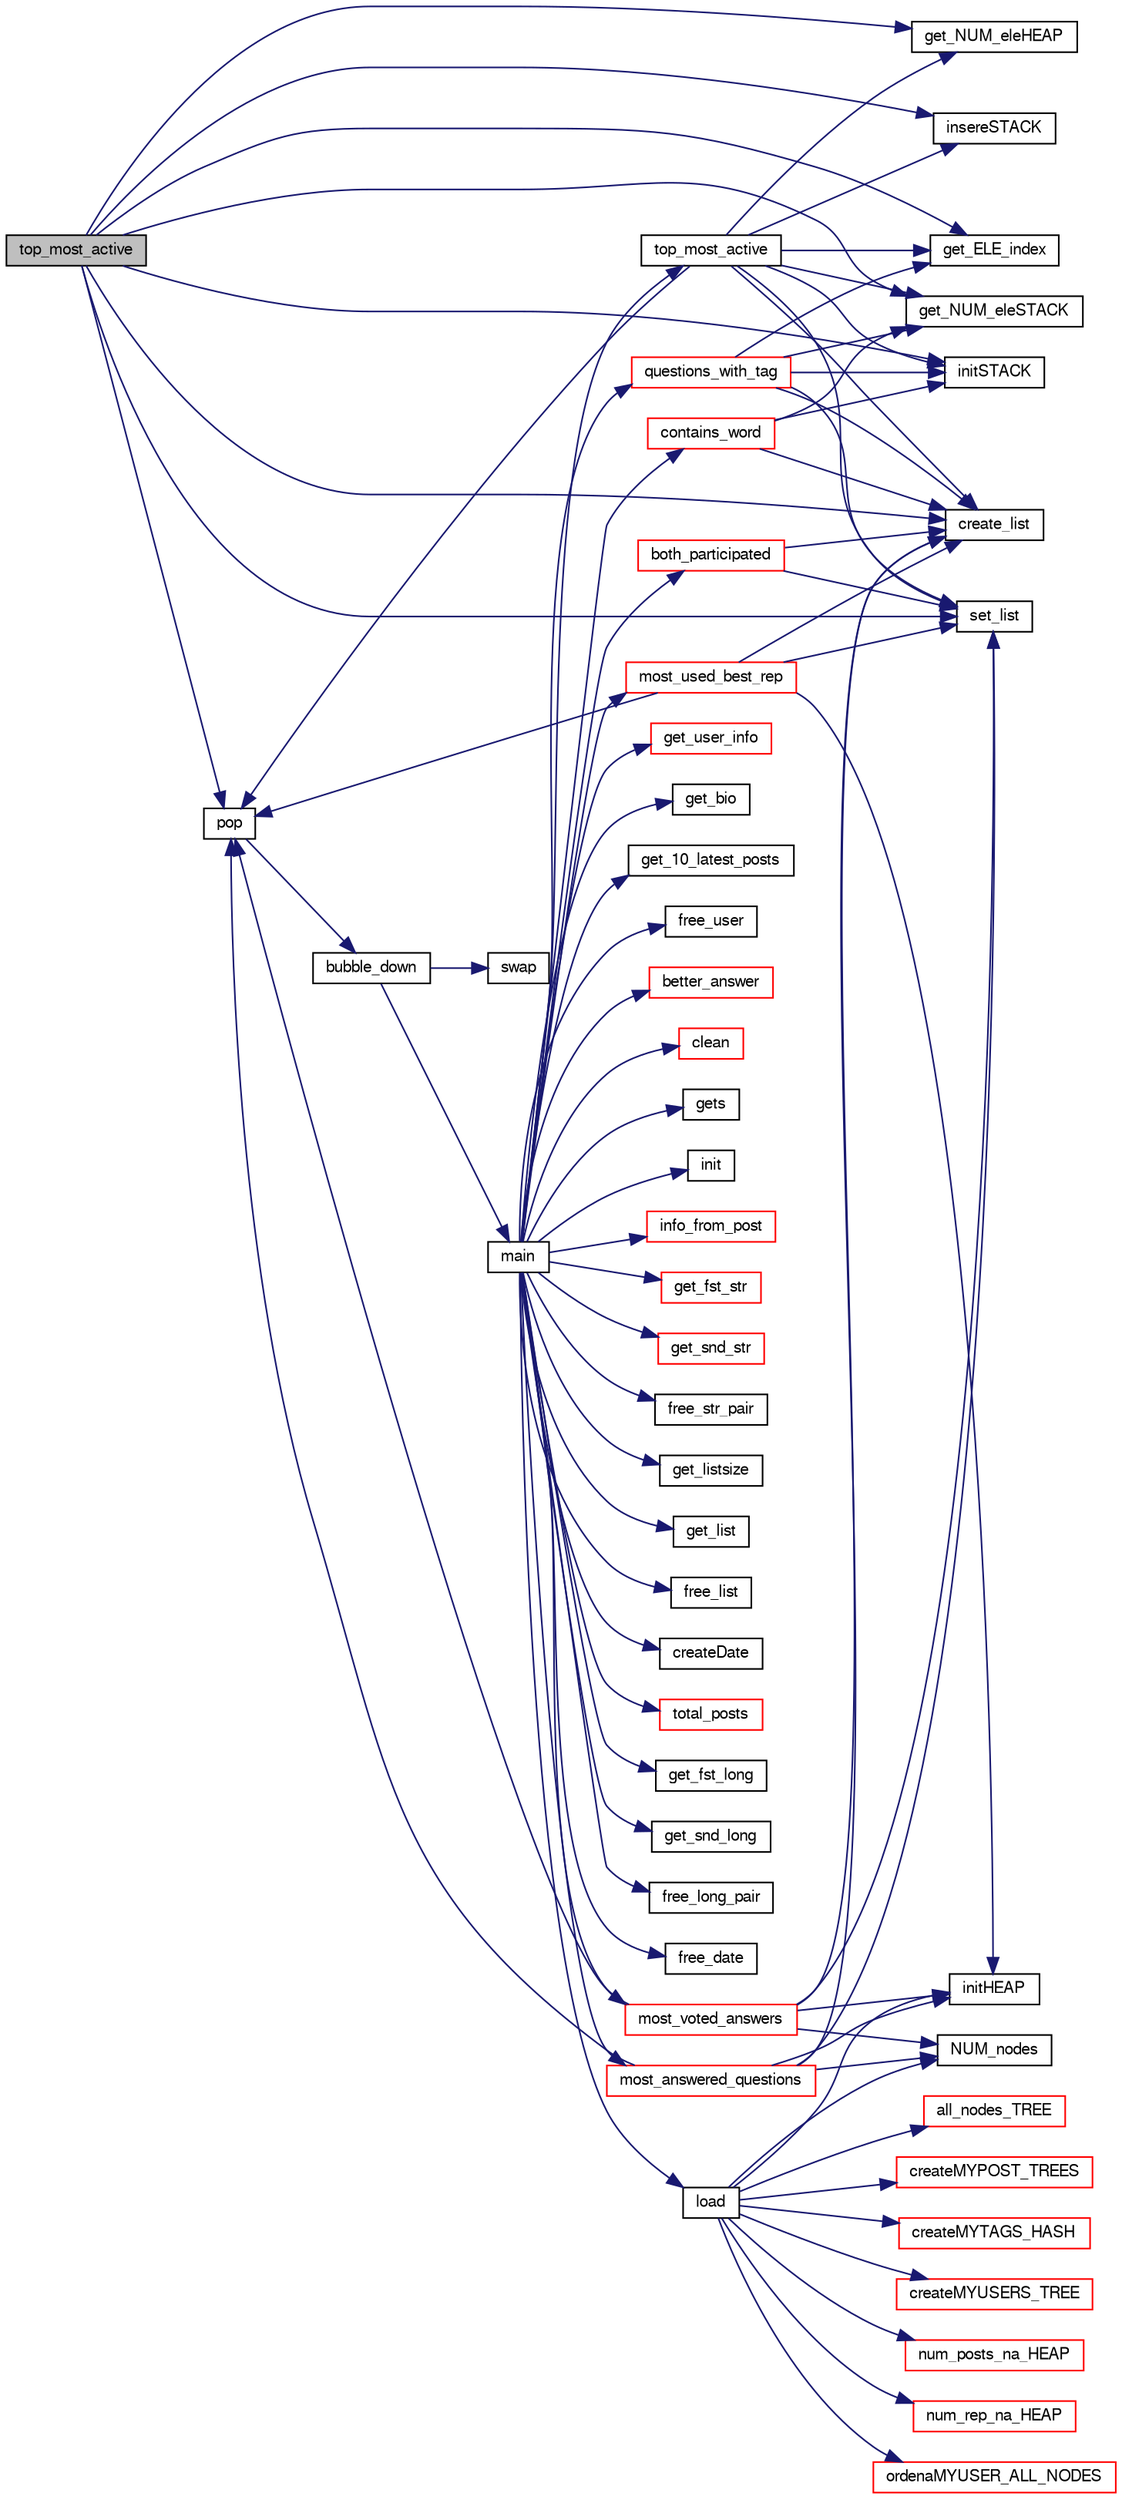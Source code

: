 digraph "top_most_active"
{
  edge [fontname="FreeSans",fontsize="10",labelfontname="FreeSans",labelfontsize="10"];
  node [fontname="FreeSans",fontsize="10",shape=record];
  rankdir="LR";
  Node1 [label="top_most_active",height=0.2,width=0.4,color="black", fillcolor="grey75", style="filled", fontcolor="black"];
  Node1 -> Node2 [color="midnightblue",fontsize="10",style="solid",fontname="FreeSans"];
  Node2 [label="create_list",height=0.2,width=0.4,color="black", fillcolor="white", style="filled",URL="$list_8c.html#ac493f609072d58e2fedebea0e970cccf"];
  Node1 -> Node3 [color="midnightblue",fontsize="10",style="solid",fontname="FreeSans"];
  Node3 [label="get_ELE_index",height=0.2,width=0.4,color="black", fillcolor="white", style="filled",URL="$myheap_8c.html#a56c64ef125b8197fc4c1fe2b6f5d9246",tooltip="Função que devolve o elemento numa dada posição. "];
  Node1 -> Node4 [color="midnightblue",fontsize="10",style="solid",fontname="FreeSans"];
  Node4 [label="get_NUM_eleHEAP",height=0.2,width=0.4,color="black", fillcolor="white", style="filled",URL="$myheap_8c.html#a6c8800720431a0532ec419b602312e90",tooltip="Função que calcula o número de elementos na heap. "];
  Node1 -> Node5 [color="midnightblue",fontsize="10",style="solid",fontname="FreeSans"];
  Node5 [label="get_NUM_eleSTACK",height=0.2,width=0.4,color="black", fillcolor="white", style="filled",URL="$myheap_8c.html#a29d435d9fdcfcb3219b13f5a2c68b2d7",tooltip="Função que calcula o número de elementos na stack. "];
  Node1 -> Node6 [color="midnightblue",fontsize="10",style="solid",fontname="FreeSans"];
  Node6 [label="initSTACK",height=0.2,width=0.4,color="black", fillcolor="white", style="filled",URL="$myheap_8c.html#a6488363349a060635e8e1532e98a7b50",tooltip="Função que inicializa uma stack. "];
  Node1 -> Node7 [color="midnightblue",fontsize="10",style="solid",fontname="FreeSans"];
  Node7 [label="insereSTACK",height=0.2,width=0.4,color="black", fillcolor="white", style="filled",URL="$myheap_8c.html#ab981b6fd5642e51aa82b38fa4e046d7d",tooltip="Função insere um elemento na stack. "];
  Node1 -> Node8 [color="midnightblue",fontsize="10",style="solid",fontname="FreeSans"];
  Node8 [label="pop",height=0.2,width=0.4,color="black", fillcolor="white", style="filled",URL="$myheap_8c.html#a835a400b71780f44bd1e8e00afe03e25",tooltip="Função que retira um elemento na heap. "];
  Node8 -> Node9 [color="midnightblue",fontsize="10",style="solid",fontname="FreeSans"];
  Node9 [label="bubble_down",height=0.2,width=0.4,color="black", fillcolor="white", style="filled",URL="$myheap_8c.html#a8060dd960c3242b7250e5a7d730593d6",tooltip="Função que realiza as operações necessárias depois de se retirar um elemento. "];
  Node9 -> Node10 [color="midnightblue",fontsize="10",style="solid",fontname="FreeSans"];
  Node10 [label="main",height=0.2,width=0.4,color="black", fillcolor="white", style="filled",URL="$main_8c.html#ae66f6b31b5ad750f1fe042a706a4e3d4"];
  Node10 -> Node11 [color="midnightblue",fontsize="10",style="solid",fontname="FreeSans"];
  Node11 [label="gets",height=0.2,width=0.4,color="black", fillcolor="white", style="filled",URL="$main_8c.html#ad23cf6ce344e3cdbbe53eee7e9a83b5c"];
  Node10 -> Node12 [color="midnightblue",fontsize="10",style="solid",fontname="FreeSans"];
  Node12 [label="init",height=0.2,width=0.4,color="black", fillcolor="white", style="filled",URL="$interface_8c.html#aadd031ccf1ce5bbb27994ef338ca2750",tooltip="Função inicializa a estrutura da comunidade. "];
  Node10 -> Node13 [color="midnightblue",fontsize="10",style="solid",fontname="FreeSans"];
  Node13 [label="load",height=0.2,width=0.4,color="black", fillcolor="white", style="filled",URL="$interface_8c.html#a644c94e592239aa49a0cf315d69b1c64",tooltip="Função dá load aos ficheiros xml. "];
  Node13 -> Node14 [color="midnightblue",fontsize="10",style="solid",fontname="FreeSans"];
  Node14 [label="all_nodes_TREE",height=0.2,width=0.4,color="red", fillcolor="white", style="filled",URL="$mytree_8c.html#a17a8ea7e6d4797b33aa29a947d5bcd99",tooltip="Função que vai ser aplicada a todos os nodos. "];
  Node13 -> Node15 [color="midnightblue",fontsize="10",style="solid",fontname="FreeSans"];
  Node15 [label="createMYPOST_TREES",height=0.2,width=0.4,color="red", fillcolor="white", style="filled",URL="$loading_8c.html#a52422d368261141da27ba7efc94ef364",tooltip="Função que cria as àrvores balanceadas de posts segundo id e data de criação. "];
  Node13 -> Node16 [color="midnightblue",fontsize="10",style="solid",fontname="FreeSans"];
  Node16 [label="createMYTAGS_HASH",height=0.2,width=0.4,color="red", fillcolor="white", style="filled",URL="$mytags_8c.html#a011d090eff9ffacec73564383b5135f7",tooltip="Função que efetua o parsing do ficheiro das Tags e as coloca numa tabela de hash do glib..."];
  Node13 -> Node17 [color="midnightblue",fontsize="10",style="solid",fontname="FreeSans"];
  Node17 [label="createMYUSERS_TREE",height=0.2,width=0.4,color="red", fillcolor="white", style="filled",URL="$myuser_8c.html#a773f5af522e3e98df29de85f9d01efd0",tooltip="Função lê o ficheiro User.xml e cria uma arvore. "];
  Node13 -> Node18 [color="midnightblue",fontsize="10",style="solid",fontname="FreeSans"];
  Node18 [label="initHEAP",height=0.2,width=0.4,color="black", fillcolor="white", style="filled",URL="$myheap_8c.html#a44845a1b3aac4d334bca3c2755ff05a8",tooltip="Função que inicializa um heap. "];
  Node13 -> Node19 [color="midnightblue",fontsize="10",style="solid",fontname="FreeSans"];
  Node19 [label="NUM_nodes",height=0.2,width=0.4,color="black", fillcolor="white", style="filled",URL="$mytree_8c.html#a990de629e1b49240c87e7792b2b801ba",tooltip="Função que devolve o número de nodos da árvore. "];
  Node13 -> Node20 [color="midnightblue",fontsize="10",style="solid",fontname="FreeSans"];
  Node20 [label="num_posts_na_HEAP",height=0.2,width=0.4,color="red", fillcolor="white", style="filled",URL="$interface_8c.html#ae5f33a943c4ae2dae9412708c17cc53f",tooltip="Função auxiliar adiciona a informação da data de um nodo MYUSER numa heap. "];
  Node13 -> Node21 [color="midnightblue",fontsize="10",style="solid",fontname="FreeSans"];
  Node21 [label="num_rep_na_HEAP",height=0.2,width=0.4,color="red", fillcolor="white", style="filled",URL="$interface_8c.html#a37bc5ac324407a740abf0344028521dc",tooltip="Função auxiliar que adiciona a informação da data de um nodo MYUSER numa heap para reputação..."];
  Node13 -> Node22 [color="midnightblue",fontsize="10",style="solid",fontname="FreeSans"];
  Node22 [label="ordenaMYUSER_ALL_NODES",height=0.2,width=0.4,color="red", fillcolor="white", style="filled",URL="$interface_8c.html#a09c170a601e6acc0104214461a9a3432",tooltip="Função auxiliar que ordena os posts de um user. "];
  Node10 -> Node23 [color="midnightblue",fontsize="10",style="solid",fontname="FreeSans"];
  Node23 [label="info_from_post",height=0.2,width=0.4,color="red", fillcolor="white", style="filled",URL="$interface_8c.html#ac297866fc062cda7f009927571ab55dc",tooltip="Função retorna a informacao de um post. "];
  Node10 -> Node24 [color="midnightblue",fontsize="10",style="solid",fontname="FreeSans"];
  Node24 [label="get_fst_str",height=0.2,width=0.4,color="red", fillcolor="white", style="filled",URL="$pair_8c.html#a7fd7e0de9b36a881aea105f87e937b66"];
  Node10 -> Node25 [color="midnightblue",fontsize="10",style="solid",fontname="FreeSans"];
  Node25 [label="get_snd_str",height=0.2,width=0.4,color="red", fillcolor="white", style="filled",URL="$pair_8c.html#aeaab07e30eb8dc91dbd9adae4b3be6d4"];
  Node10 -> Node26 [color="midnightblue",fontsize="10",style="solid",fontname="FreeSans"];
  Node26 [label="free_str_pair",height=0.2,width=0.4,color="black", fillcolor="white", style="filled",URL="$pair_8c.html#acee0a394fd3770f7d531a56f13915aad"];
  Node10 -> Node27 [color="midnightblue",fontsize="10",style="solid",fontname="FreeSans"];
  Node27 [label="top_most_active",height=0.2,width=0.4,color="black", fillcolor="white", style="filled",URL="$interface_8c.html#aea6f8074566f0a5373ea67b3469fd4cc",tooltip="Função que calcula os N utilizadores com mais posts. "];
  Node27 -> Node2 [color="midnightblue",fontsize="10",style="solid",fontname="FreeSans"];
  Node27 -> Node3 [color="midnightblue",fontsize="10",style="solid",fontname="FreeSans"];
  Node27 -> Node4 [color="midnightblue",fontsize="10",style="solid",fontname="FreeSans"];
  Node27 -> Node5 [color="midnightblue",fontsize="10",style="solid",fontname="FreeSans"];
  Node27 -> Node6 [color="midnightblue",fontsize="10",style="solid",fontname="FreeSans"];
  Node27 -> Node7 [color="midnightblue",fontsize="10",style="solid",fontname="FreeSans"];
  Node27 -> Node8 [color="midnightblue",fontsize="10",style="solid",fontname="FreeSans"];
  Node27 -> Node28 [color="midnightblue",fontsize="10",style="solid",fontname="FreeSans"];
  Node28 [label="set_list",height=0.2,width=0.4,color="black", fillcolor="white", style="filled",URL="$list_8c.html#af36db9802abd3f9f461d659c5bf08c51"];
  Node10 -> Node29 [color="midnightblue",fontsize="10",style="solid",fontname="FreeSans"];
  Node29 [label="get_listsize",height=0.2,width=0.4,color="black", fillcolor="white", style="filled",URL="$list_8c.html#a666b5a611c14e7471326bd8408b83670"];
  Node10 -> Node30 [color="midnightblue",fontsize="10",style="solid",fontname="FreeSans"];
  Node30 [label="get_list",height=0.2,width=0.4,color="black", fillcolor="white", style="filled",URL="$list_8c.html#a8bd1bfbc125c15a8fdb8047b37333438"];
  Node10 -> Node31 [color="midnightblue",fontsize="10",style="solid",fontname="FreeSans"];
  Node31 [label="free_list",height=0.2,width=0.4,color="black", fillcolor="white", style="filled",URL="$list_8c.html#a9b1c30494f0b8a4bc01710ff04b68321"];
  Node10 -> Node32 [color="midnightblue",fontsize="10",style="solid",fontname="FreeSans"];
  Node32 [label="createDate",height=0.2,width=0.4,color="black", fillcolor="white", style="filled",URL="$date_8c.html#a1b3eda1abec069a68e3734d8396b2e66"];
  Node10 -> Node33 [color="midnightblue",fontsize="10",style="solid",fontname="FreeSans"];
  Node33 [label="total_posts",height=0.2,width=0.4,color="red", fillcolor="white", style="filled",URL="$interface_8c.html#a58aee481445828846cbb908c20800265",tooltip="Função que dado um intervalo de tempo obtem o numero total de perguntas e respostas. "];
  Node10 -> Node34 [color="midnightblue",fontsize="10",style="solid",fontname="FreeSans"];
  Node34 [label="get_fst_long",height=0.2,width=0.4,color="black", fillcolor="white", style="filled",URL="$pair_8c.html#a422a2b6321647ced4032eb7132f49d9f"];
  Node10 -> Node35 [color="midnightblue",fontsize="10",style="solid",fontname="FreeSans"];
  Node35 [label="get_snd_long",height=0.2,width=0.4,color="black", fillcolor="white", style="filled",URL="$pair_8c.html#a2c060497bd3a5fa446d9aa16f152d6a8"];
  Node10 -> Node36 [color="midnightblue",fontsize="10",style="solid",fontname="FreeSans"];
  Node36 [label="free_long_pair",height=0.2,width=0.4,color="black", fillcolor="white", style="filled",URL="$pair_8c.html#a0869e7c0d21112dee6f20a6a6c6de009"];
  Node10 -> Node37 [color="midnightblue",fontsize="10",style="solid",fontname="FreeSans"];
  Node37 [label="free_date",height=0.2,width=0.4,color="black", fillcolor="white", style="filled",URL="$date_8c.html#a2428331a018772af26d6691fb9c1166c"];
  Node10 -> Node38 [color="midnightblue",fontsize="10",style="solid",fontname="FreeSans"];
  Node38 [label="questions_with_tag",height=0.2,width=0.4,color="red", fillcolor="white", style="filled",URL="$interface_8c.html#a3833b4111827095f7654ff0b1ec6a6ee",tooltip="Função que dado um intervalo de tempo retornar todas as perguntas contendo uma determinada tag..."];
  Node38 -> Node2 [color="midnightblue",fontsize="10",style="solid",fontname="FreeSans"];
  Node38 -> Node3 [color="midnightblue",fontsize="10",style="solid",fontname="FreeSans"];
  Node38 -> Node5 [color="midnightblue",fontsize="10",style="solid",fontname="FreeSans"];
  Node38 -> Node6 [color="midnightblue",fontsize="10",style="solid",fontname="FreeSans"];
  Node38 -> Node28 [color="midnightblue",fontsize="10",style="solid",fontname="FreeSans"];
  Node10 -> Node39 [color="midnightblue",fontsize="10",style="solid",fontname="FreeSans"];
  Node39 [label="get_user_info",height=0.2,width=0.4,color="red", fillcolor="white", style="filled",URL="$interface_8c.html#abbe8e56c4e4552c93a81a625ea641869",tooltip="Função que dado um id de um user devolve informacao sobre este mesmo. "];
  Node10 -> Node40 [color="midnightblue",fontsize="10",style="solid",fontname="FreeSans"];
  Node40 [label="get_bio",height=0.2,width=0.4,color="black", fillcolor="white", style="filled",URL="$user_8c.html#afc0f940f83091f1ce056e2a2682943c2"];
  Node10 -> Node41 [color="midnightblue",fontsize="10",style="solid",fontname="FreeSans"];
  Node41 [label="get_10_latest_posts",height=0.2,width=0.4,color="black", fillcolor="white", style="filled",URL="$user_8c.html#a738e16e1446e2ae087b97f4c7863b9f1"];
  Node10 -> Node42 [color="midnightblue",fontsize="10",style="solid",fontname="FreeSans"];
  Node42 [label="free_user",height=0.2,width=0.4,color="black", fillcolor="white", style="filled",URL="$user_8c.html#aea0883335bb98ce1772d19cd544a92e7"];
  Node10 -> Node43 [color="midnightblue",fontsize="10",style="solid",fontname="FreeSans"];
  Node43 [label="most_voted_answers",height=0.2,width=0.4,color="red", fillcolor="white", style="filled",URL="$interface_8c.html#abee0976337de52cefdc4e840c803f2f4",tooltip="Função que dado um intervalo de tempo calcula os N posts com melhor score. "];
  Node43 -> Node2 [color="midnightblue",fontsize="10",style="solid",fontname="FreeSans"];
  Node43 -> Node18 [color="midnightblue",fontsize="10",style="solid",fontname="FreeSans"];
  Node43 -> Node19 [color="midnightblue",fontsize="10",style="solid",fontname="FreeSans"];
  Node43 -> Node8 [color="midnightblue",fontsize="10",style="solid",fontname="FreeSans"];
  Node43 -> Node28 [color="midnightblue",fontsize="10",style="solid",fontname="FreeSans"];
  Node10 -> Node44 [color="midnightblue",fontsize="10",style="solid",fontname="FreeSans"];
  Node44 [label="most_answered_questions",height=0.2,width=0.4,color="red", fillcolor="white", style="filled",URL="$interface_8c.html#a4847929aa84113b38e6804acefdfd6a4",tooltip="Função que dado um intervalo de tempo calcula as N perguntas com mais respostas. "];
  Node44 -> Node2 [color="midnightblue",fontsize="10",style="solid",fontname="FreeSans"];
  Node44 -> Node18 [color="midnightblue",fontsize="10",style="solid",fontname="FreeSans"];
  Node44 -> Node19 [color="midnightblue",fontsize="10",style="solid",fontname="FreeSans"];
  Node44 -> Node8 [color="midnightblue",fontsize="10",style="solid",fontname="FreeSans"];
  Node44 -> Node28 [color="midnightblue",fontsize="10",style="solid",fontname="FreeSans"];
  Node10 -> Node45 [color="midnightblue",fontsize="10",style="solid",fontname="FreeSans"];
  Node45 [label="contains_word",height=0.2,width=0.4,color="red", fillcolor="white", style="filled",URL="$interface_8c.html#aade1f77088e1f4e6806c3ee8d33a5d41",tooltip="Função que obtém os id&#39;s das N perguntas mais recentes cujo título contém uma dada palavra..."];
  Node45 -> Node2 [color="midnightblue",fontsize="10",style="solid",fontname="FreeSans"];
  Node45 -> Node5 [color="midnightblue",fontsize="10",style="solid",fontname="FreeSans"];
  Node45 -> Node6 [color="midnightblue",fontsize="10",style="solid",fontname="FreeSans"];
  Node10 -> Node46 [color="midnightblue",fontsize="10",style="solid",fontname="FreeSans"];
  Node46 [label="both_participated",height=0.2,width=0.4,color="red", fillcolor="white", style="filled",URL="$interface_8c.html#ab2069c6237b5ab6647937173d43d9bac",tooltip="Função que dado 2 users retorna as N perguntas em que ambos participaram. "];
  Node46 -> Node2 [color="midnightblue",fontsize="10",style="solid",fontname="FreeSans"];
  Node46 -> Node28 [color="midnightblue",fontsize="10",style="solid",fontname="FreeSans"];
  Node10 -> Node47 [color="midnightblue",fontsize="10",style="solid",fontname="FreeSans"];
  Node47 [label="better_answer",height=0.2,width=0.4,color="red", fillcolor="white", style="filled",URL="$interface_8c.html#af0bd178e59de59a12a227a1cc5124c58",tooltip="Função que dado um id de um post devolve a resposta melhor cotada desse post. "];
  Node10 -> Node48 [color="midnightblue",fontsize="10",style="solid",fontname="FreeSans"];
  Node48 [label="most_used_best_rep",height=0.2,width=0.4,color="red", fillcolor="white", style="filled",URL="$interface_8c.html#aa048ff54eec00113e9e16d530370fcc1",tooltip="Função que obtém o número de ocorrencias das N tags mais usadas num dado período de tempo pelos N use..."];
  Node48 -> Node2 [color="midnightblue",fontsize="10",style="solid",fontname="FreeSans"];
  Node48 -> Node18 [color="midnightblue",fontsize="10",style="solid",fontname="FreeSans"];
  Node48 -> Node8 [color="midnightblue",fontsize="10",style="solid",fontname="FreeSans"];
  Node48 -> Node28 [color="midnightblue",fontsize="10",style="solid",fontname="FreeSans"];
  Node10 -> Node49 [color="midnightblue",fontsize="10",style="solid",fontname="FreeSans"];
  Node49 [label="clean",height=0.2,width=0.4,color="red", fillcolor="white", style="filled",URL="$interface_8c.html#ab7f080e43dc99c5cde2c66249cafa252",tooltip="Função que liberta a memória da estrutura. "];
  Node9 -> Node50 [color="midnightblue",fontsize="10",style="solid",fontname="FreeSans"];
  Node50 [label="swap",height=0.2,width=0.4,color="black", fillcolor="white", style="filled",URL="$myheap_8c.html#a3f088393e484064f4b66e9d0c4413dd3",tooltip="Função troca 2 elementos no array. "];
  Node1 -> Node28 [color="midnightblue",fontsize="10",style="solid",fontname="FreeSans"];
}
